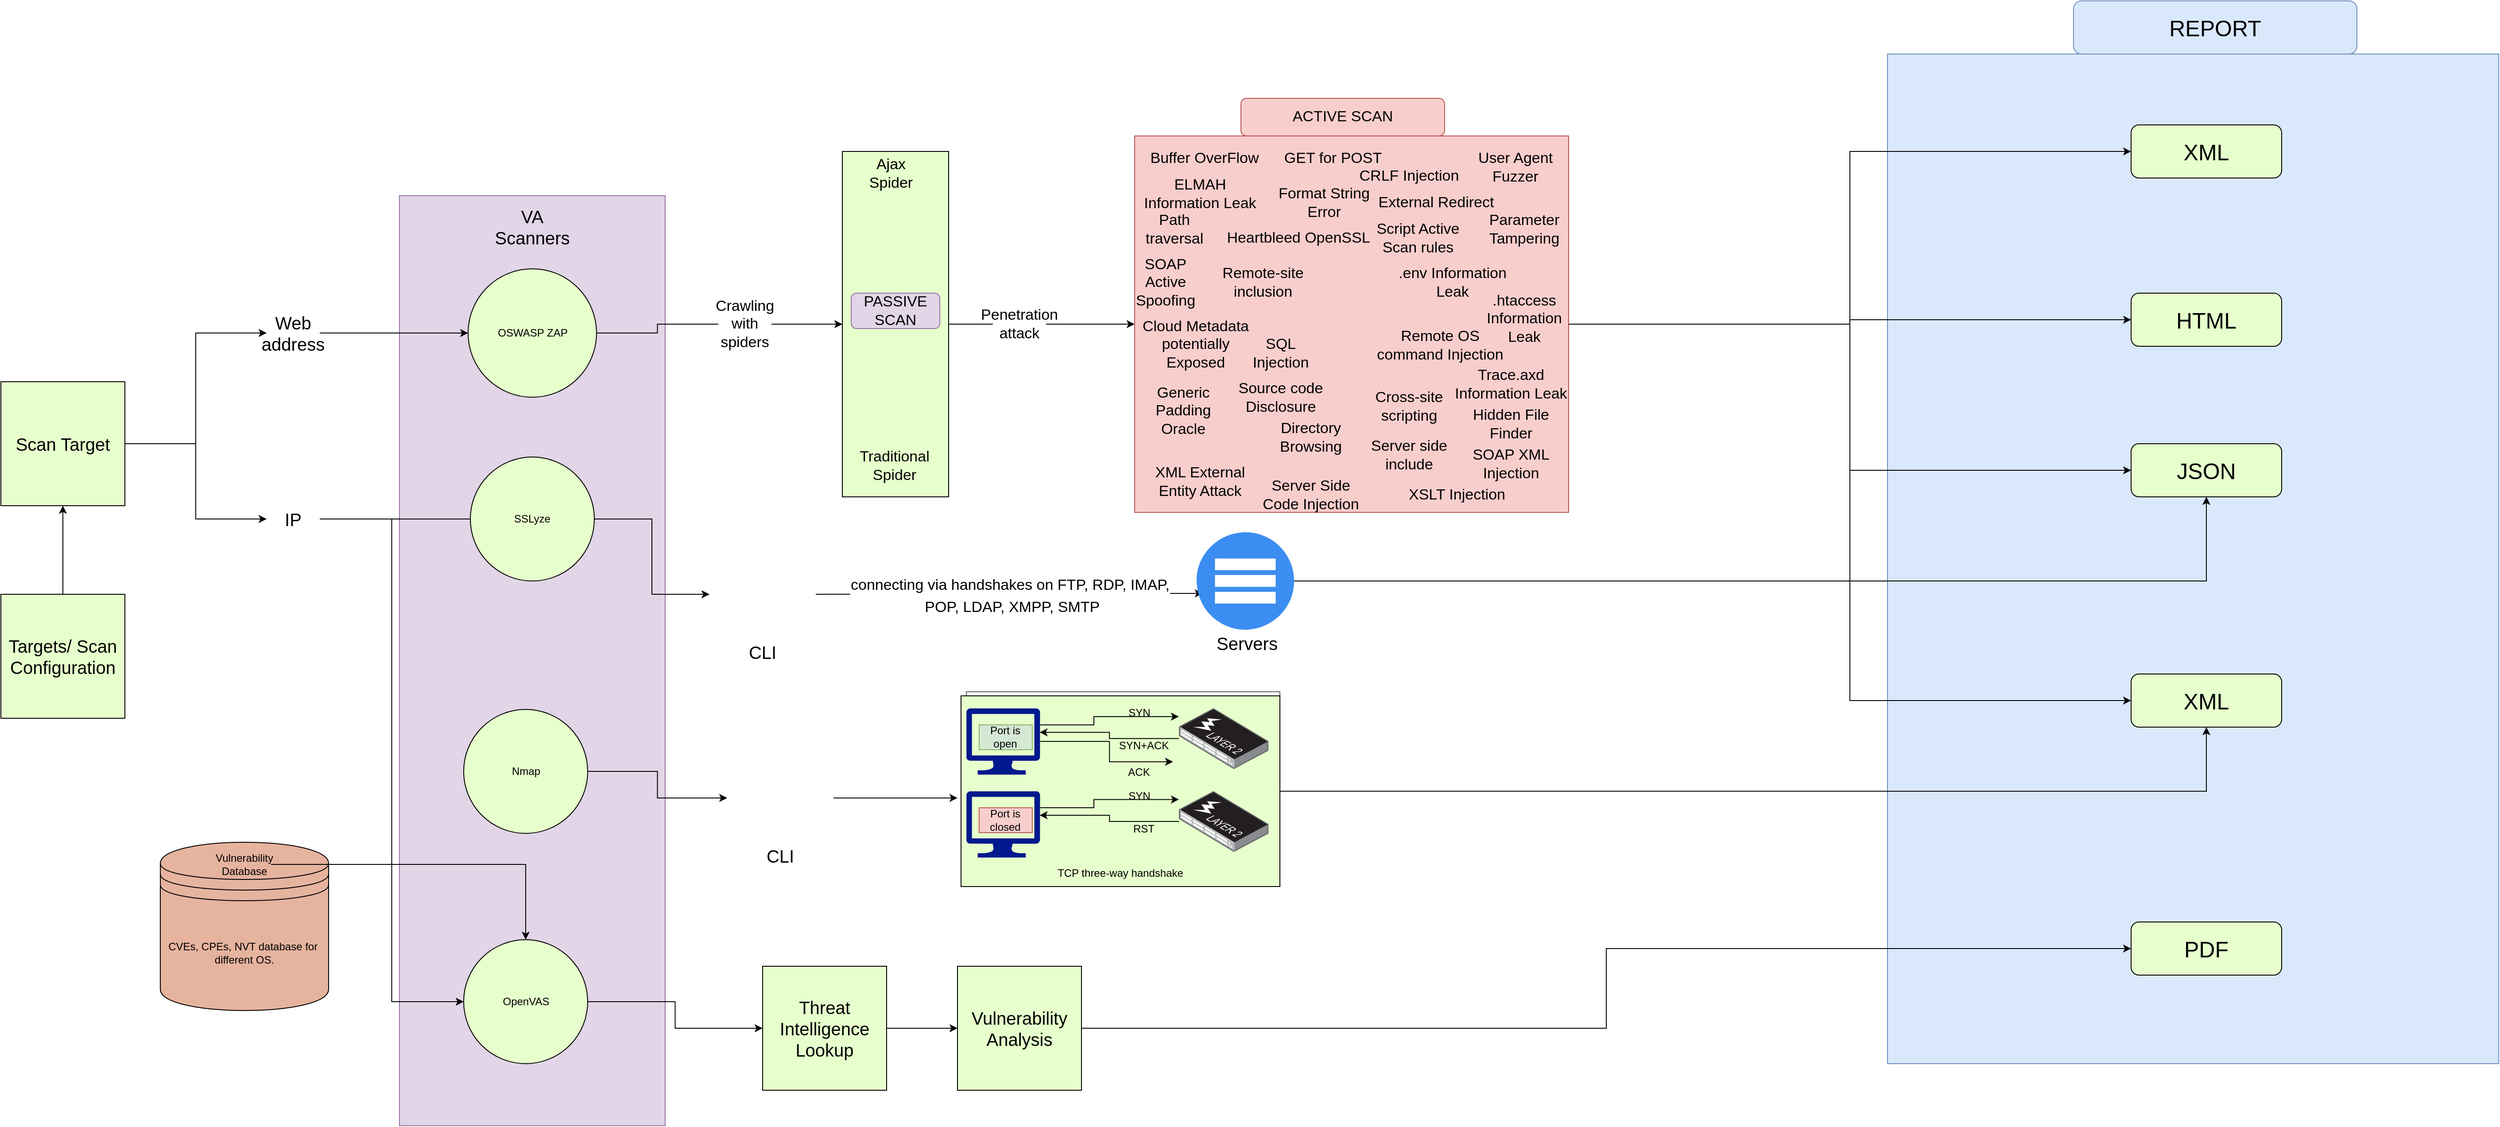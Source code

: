 <mxfile version="20.8.13" type="github">
  <diagram id="dLaz82Era-zrFtT4xEze" name="Page-1">
    <mxGraphModel dx="1222" dy="10635" grid="1" gridSize="10" guides="1" tooltips="1" connect="1" arrows="1" fold="1" page="1" pageScale="1" pageWidth="10000" pageHeight="10000" math="0" shadow="0">
      <root>
        <mxCell id="0" />
        <mxCell id="1" parent="0" />
        <mxCell id="gi1j-m5IwWOm1mO39dkb-188" value="" style="rounded=0;whiteSpace=wrap;html=1;fontSize=25;fillColor=#dae8fc;strokeColor=#6c8ebf;" vertex="1" parent="1">
          <mxGeometry x="2340" y="10" width="690" height="1140" as="geometry" />
        </mxCell>
        <mxCell id="Wr4rOZ4-yWCgEpKX6l3O-36" value="" style="rounded=0;whiteSpace=wrap;html=1;fillColor=#e1d5e7;strokeColor=#9673a6;" parent="1" vertex="1">
          <mxGeometry x="660" y="170" width="300" height="1050" as="geometry" />
        </mxCell>
        <mxCell id="Wr4rOZ4-yWCgEpKX6l3O-55" style="edgeStyle=orthogonalEdgeStyle;rounded=0;orthogonalLoop=1;jettySize=auto;html=1;entryX=0;entryY=0.5;entryDx=0;entryDy=0;fontSize=20;exitX=1;exitY=0.5;exitDx=0;exitDy=0;" parent="1" source="Wr4rOZ4-yWCgEpKX6l3O-26" target="Wr4rOZ4-yWCgEpKX6l3O-54" edge="1">
          <mxGeometry relative="1" as="geometry" />
        </mxCell>
        <mxCell id="Wr4rOZ4-yWCgEpKX6l3O-60" value="" style="edgeStyle=orthogonalEdgeStyle;rounded=0;orthogonalLoop=1;jettySize=auto;html=1;fontSize=13;" parent="1" source="Wr4rOZ4-yWCgEpKX6l3O-18" target="Wr4rOZ4-yWCgEpKX6l3O-40" edge="1">
          <mxGeometry relative="1" as="geometry" />
        </mxCell>
        <mxCell id="Wr4rOZ4-yWCgEpKX6l3O-18" value="&lt;font style=&quot;font-size: 20px;&quot;&gt;Targets/ Scan Configuration&lt;/font&gt;" style="whiteSpace=wrap;html=1;aspect=fixed;fillColor=#E6FFCC;" parent="1" vertex="1">
          <mxGeometry x="210" y="620" width="140" height="140" as="geometry" />
        </mxCell>
        <mxCell id="gi1j-m5IwWOm1mO39dkb-5" style="edgeStyle=orthogonalEdgeStyle;rounded=0;orthogonalLoop=1;jettySize=auto;html=1;fontSize=20;" edge="1" parent="1" source="Wr4rOZ4-yWCgEpKX6l3O-23" target="gi1j-m5IwWOm1mO39dkb-3">
          <mxGeometry relative="1" as="geometry" />
        </mxCell>
        <mxCell id="Wr4rOZ4-yWCgEpKX6l3O-142" style="edgeStyle=orthogonalEdgeStyle;rounded=0;orthogonalLoop=1;jettySize=auto;html=1;entryX=0;entryY=0.5;entryDx=0;entryDy=0;fontSize=12;" parent="1" source="Wr4rOZ4-yWCgEpKX6l3O-25" target="Wr4rOZ4-yWCgEpKX6l3O-87" edge="1">
          <mxGeometry relative="1" as="geometry" />
        </mxCell>
        <mxCell id="Wr4rOZ4-yWCgEpKX6l3O-25" value="Nmap" style="ellipse;whiteSpace=wrap;html=1;aspect=fixed;fillColor=#E6FFCC;" parent="1" vertex="1">
          <mxGeometry x="732.5" y="750" width="140" height="140" as="geometry" />
        </mxCell>
        <mxCell id="Wr4rOZ4-yWCgEpKX6l3O-26" value="OpenVAS" style="ellipse;whiteSpace=wrap;html=1;aspect=fixed;fillColor=#E6FFCC;" parent="1" vertex="1">
          <mxGeometry x="732.5" y="1010" width="140" height="140" as="geometry" />
        </mxCell>
        <mxCell id="Wr4rOZ4-yWCgEpKX6l3O-33" value="" style="group" parent="1" vertex="1" connectable="0">
          <mxGeometry x="390" y="900" width="190" height="190" as="geometry" />
        </mxCell>
        <object label="CVEs, CPEs, NVT database for&amp;nbsp;&lt;br&gt;different OS." id="Wr4rOZ4-yWCgEpKX6l3O-15">
          <mxCell style="shape=datastore;whiteSpace=wrap;html=1;fillColor=#e6b39e;" parent="Wr4rOZ4-yWCgEpKX6l3O-33" vertex="1">
            <mxGeometry width="190" height="190" as="geometry" />
          </mxCell>
        </object>
        <mxCell id="Wr4rOZ4-yWCgEpKX6l3O-17" value="Vulnerability Database" style="text;html=1;strokeColor=none;fillColor=none;align=center;verticalAlign=middle;whiteSpace=wrap;rounded=0;" parent="Wr4rOZ4-yWCgEpKX6l3O-33" vertex="1">
          <mxGeometry x="65" y="10" width="60" height="30" as="geometry" />
        </mxCell>
        <mxCell id="Wr4rOZ4-yWCgEpKX6l3O-38" value="VA Scanners" style="text;html=1;strokeColor=none;fillColor=none;align=center;verticalAlign=middle;whiteSpace=wrap;rounded=0;fontSize=20;" parent="1" vertex="1">
          <mxGeometry x="780" y="190" width="60" height="30" as="geometry" />
        </mxCell>
        <mxCell id="Wr4rOZ4-yWCgEpKX6l3O-52" style="edgeStyle=orthogonalEdgeStyle;rounded=0;orthogonalLoop=1;jettySize=auto;html=1;entryX=0;entryY=0.5;entryDx=0;entryDy=0;fontSize=20;" parent="1" source="Wr4rOZ4-yWCgEpKX6l3O-40" target="Wr4rOZ4-yWCgEpKX6l3O-70" edge="1">
          <mxGeometry relative="1" as="geometry">
            <mxPoint x="460" y="330" as="targetPoint" />
          </mxGeometry>
        </mxCell>
        <mxCell id="Wr4rOZ4-yWCgEpKX6l3O-85" style="edgeStyle=orthogonalEdgeStyle;rounded=0;orthogonalLoop=1;jettySize=auto;html=1;fontSize=20;" parent="1" source="Wr4rOZ4-yWCgEpKX6l3O-40" target="Wr4rOZ4-yWCgEpKX6l3O-76" edge="1">
          <mxGeometry relative="1" as="geometry" />
        </mxCell>
        <mxCell id="Wr4rOZ4-yWCgEpKX6l3O-40" value="&lt;font style=&quot;font-size: 20px;&quot;&gt;Scan Target&lt;/font&gt;" style="whiteSpace=wrap;html=1;aspect=fixed;fillColor=#E6FFCC;" parent="1" vertex="1">
          <mxGeometry x="210" y="380" width="140" height="140" as="geometry" />
        </mxCell>
        <mxCell id="Wr4rOZ4-yWCgEpKX6l3O-57" value="" style="edgeStyle=orthogonalEdgeStyle;rounded=0;orthogonalLoop=1;jettySize=auto;html=1;fontSize=13;" parent="1" source="Wr4rOZ4-yWCgEpKX6l3O-54" target="Wr4rOZ4-yWCgEpKX6l3O-56" edge="1">
          <mxGeometry relative="1" as="geometry" />
        </mxCell>
        <mxCell id="Wr4rOZ4-yWCgEpKX6l3O-54" value="Threat Intelligence Lookup" style="whiteSpace=wrap;html=1;aspect=fixed;fontSize=20;fillColor=#E6FFCC;" parent="1" vertex="1">
          <mxGeometry x="1070" y="1040" width="140" height="140" as="geometry" />
        </mxCell>
        <mxCell id="gi1j-m5IwWOm1mO39dkb-186" style="edgeStyle=orthogonalEdgeStyle;rounded=0;orthogonalLoop=1;jettySize=auto;html=1;entryX=0;entryY=0.5;entryDx=0;entryDy=0;fontSize=25;" edge="1" parent="1" source="Wr4rOZ4-yWCgEpKX6l3O-56" target="gi1j-m5IwWOm1mO39dkb-185">
          <mxGeometry relative="1" as="geometry" />
        </mxCell>
        <mxCell id="Wr4rOZ4-yWCgEpKX6l3O-56" value="Vulnerability Analysis" style="whiteSpace=wrap;html=1;aspect=fixed;fontSize=20;fillColor=#E6FFCC;" parent="1" vertex="1">
          <mxGeometry x="1290" y="1040" width="140" height="140" as="geometry" />
        </mxCell>
        <mxCell id="Wr4rOZ4-yWCgEpKX6l3O-74" style="edgeStyle=orthogonalEdgeStyle;rounded=0;orthogonalLoop=1;jettySize=auto;html=1;fontSize=20;" parent="1" source="Wr4rOZ4-yWCgEpKX6l3O-70" target="Wr4rOZ4-yWCgEpKX6l3O-24" edge="1">
          <mxGeometry relative="1" as="geometry" />
        </mxCell>
        <mxCell id="Wr4rOZ4-yWCgEpKX6l3O-70" value="Web address" style="text;html=1;strokeColor=none;fillColor=none;align=center;verticalAlign=middle;whiteSpace=wrap;rounded=0;fontSize=20;" parent="1" vertex="1">
          <mxGeometry x="510" y="310" width="60" height="30" as="geometry" />
        </mxCell>
        <mxCell id="Wr4rOZ4-yWCgEpKX6l3O-83" style="edgeStyle=orthogonalEdgeStyle;rounded=0;orthogonalLoop=1;jettySize=auto;html=1;entryX=0;entryY=0.5;entryDx=0;entryDy=0;fontSize=20;" parent="1" source="Wr4rOZ4-yWCgEpKX6l3O-76" target="Wr4rOZ4-yWCgEpKX6l3O-26" edge="1">
          <mxGeometry relative="1" as="geometry" />
        </mxCell>
        <mxCell id="Wr4rOZ4-yWCgEpKX6l3O-76" value="IP" style="text;html=1;strokeColor=none;fillColor=none;align=center;verticalAlign=middle;whiteSpace=wrap;rounded=0;fontSize=20;" parent="1" vertex="1">
          <mxGeometry x="510" y="520" width="60" height="30" as="geometry" />
        </mxCell>
        <mxCell id="Wr4rOZ4-yWCgEpKX6l3O-84" style="edgeStyle=orthogonalEdgeStyle;rounded=0;orthogonalLoop=1;jettySize=auto;html=1;fontSize=20;" parent="1" source="Wr4rOZ4-yWCgEpKX6l3O-17" target="Wr4rOZ4-yWCgEpKX6l3O-26" edge="1">
          <mxGeometry relative="1" as="geometry" />
        </mxCell>
        <mxCell id="Wr4rOZ4-yWCgEpKX6l3O-93" value="" style="edgeStyle=orthogonalEdgeStyle;rounded=0;orthogonalLoop=1;jettySize=auto;html=1;fontSize=20;entryX=-0.12;entryY=0.102;entryDx=0;entryDy=0;entryPerimeter=0;" parent="1" source="Wr4rOZ4-yWCgEpKX6l3O-87" target="Wr4rOZ4-yWCgEpKX6l3O-95" edge="1">
          <mxGeometry relative="1" as="geometry">
            <mxPoint x="1190" y="490" as="targetPoint" />
          </mxGeometry>
        </mxCell>
        <mxCell id="Wr4rOZ4-yWCgEpKX6l3O-135" value="" style="group;fillColor=#f5f5f5;fontColor=#333333;strokeColor=#666666;" parent="1" vertex="1" connectable="0">
          <mxGeometry x="1300" y="730" width="354" height="220" as="geometry" />
        </mxCell>
        <mxCell id="Wr4rOZ4-yWCgEpKX6l3O-123" value="" style="group" parent="Wr4rOZ4-yWCgEpKX6l3O-135" vertex="1" connectable="0">
          <mxGeometry y="93.617" width="354" height="126.383" as="geometry" />
        </mxCell>
        <mxCell id="Wr4rOZ4-yWCgEpKX6l3O-134" value="" style="rounded=0;whiteSpace=wrap;html=1;fontSize=12;fillColor=#E6FFCC;" parent="Wr4rOZ4-yWCgEpKX6l3O-123" vertex="1">
          <mxGeometry x="-6" y="-88.936" width="360" height="215.319" as="geometry" />
        </mxCell>
        <mxCell id="Wr4rOZ4-yWCgEpKX6l3O-95" value="" style="sketch=0;aspect=fixed;pointerEvents=1;shadow=0;dashed=0;html=1;strokeColor=none;labelPosition=center;verticalLabelPosition=bottom;verticalAlign=top;align=center;fillColor=#00188D;shape=mxgraph.azure.computer;fontSize=20;" parent="Wr4rOZ4-yWCgEpKX6l3O-123" vertex="1">
          <mxGeometry y="18.723" width="83.216" height="74.894" as="geometry" />
        </mxCell>
        <mxCell id="Wr4rOZ4-yWCgEpKX6l3O-111" value="" style="edgeStyle=orthogonalEdgeStyle;rounded=0;orthogonalLoop=1;jettySize=auto;html=1;fontSize=20;entryX=0.994;entryY=0.363;entryDx=0;entryDy=0;entryPerimeter=0;" parent="Wr4rOZ4-yWCgEpKX6l3O-123" source="Wr4rOZ4-yWCgEpKX6l3O-107" target="Wr4rOZ4-yWCgEpKX6l3O-95" edge="1">
          <mxGeometry relative="1" as="geometry" />
        </mxCell>
        <mxCell id="Wr4rOZ4-yWCgEpKX6l3O-107" value="" style="points=[];aspect=fixed;html=1;align=center;shadow=0;dashed=0;image;image=img/lib/allied_telesis/switch/Switch_48_port_L2_POE.svg;fontSize=20;fillColor=#E6FFCC;" parent="Wr4rOZ4-yWCgEpKX6l3O-123" vertex="1">
          <mxGeometry x="240" y="18.723" width="101.106" height="68.443" as="geometry" />
        </mxCell>
        <mxCell id="Wr4rOZ4-yWCgEpKX6l3O-109" value="" style="edgeStyle=orthogonalEdgeStyle;rounded=0;orthogonalLoop=1;jettySize=auto;html=1;fontSize=20;" parent="Wr4rOZ4-yWCgEpKX6l3O-123" source="Wr4rOZ4-yWCgEpKX6l3O-95" target="Wr4rOZ4-yWCgEpKX6l3O-107" edge="1">
          <mxGeometry relative="1" as="geometry">
            <Array as="points">
              <mxPoint x="144" y="37.447" />
              <mxPoint x="144" y="28.085" />
            </Array>
          </mxGeometry>
        </mxCell>
        <mxCell id="Wr4rOZ4-yWCgEpKX6l3O-114" value="&lt;span style=&quot;font-size: 12px;&quot;&gt;SYN&lt;/span&gt;" style="text;html=1;align=center;verticalAlign=middle;resizable=0;points=[];autosize=1;strokeColor=none;fillColor=none;fontSize=20;" parent="Wr4rOZ4-yWCgEpKX6l3O-123" vertex="1">
          <mxGeometry x="170" width="50" height="40" as="geometry" />
        </mxCell>
        <mxCell id="Wr4rOZ4-yWCgEpKX6l3O-116" value="&lt;span style=&quot;font-size: 12px;&quot;&gt;RST&lt;/span&gt;" style="text;html=1;align=center;verticalAlign=middle;resizable=0;points=[];autosize=1;strokeColor=none;fillColor=none;fontSize=20;" parent="Wr4rOZ4-yWCgEpKX6l3O-123" vertex="1">
          <mxGeometry x="175" y="37.447" width="50" height="40" as="geometry" />
        </mxCell>
        <mxCell id="Wr4rOZ4-yWCgEpKX6l3O-122" value="Port is closed" style="text;html=1;strokeColor=#b85450;fillColor=#f8cecc;align=center;verticalAlign=middle;whiteSpace=wrap;rounded=0;fontSize=12;" parent="Wr4rOZ4-yWCgEpKX6l3O-123" vertex="1">
          <mxGeometry x="14.44" y="37.447" width="60" height="28.085" as="geometry" />
        </mxCell>
        <mxCell id="Wr4rOZ4-yWCgEpKX6l3O-137" value="TCP three-way handshake" style="text;html=1;strokeColor=none;fillColor=none;align=center;verticalAlign=middle;whiteSpace=wrap;rounded=0;fontSize=12;" parent="Wr4rOZ4-yWCgEpKX6l3O-123" vertex="1">
          <mxGeometry x="69" y="96.383" width="210" height="30" as="geometry" />
        </mxCell>
        <mxCell id="Wr4rOZ4-yWCgEpKX6l3O-124" value="" style="group" parent="Wr4rOZ4-yWCgEpKX6l3O-135" vertex="1" connectable="0">
          <mxGeometry width="348" height="107.66" as="geometry" />
        </mxCell>
        <mxCell id="Wr4rOZ4-yWCgEpKX6l3O-125" value="" style="sketch=0;aspect=fixed;pointerEvents=1;shadow=0;dashed=0;html=1;strokeColor=none;labelPosition=center;verticalLabelPosition=bottom;verticalAlign=top;align=center;fillColor=#00188D;shape=mxgraph.azure.computer;fontSize=20;" parent="Wr4rOZ4-yWCgEpKX6l3O-124" vertex="1">
          <mxGeometry y="18.723" width="83.216" height="74.894" as="geometry" />
        </mxCell>
        <mxCell id="Wr4rOZ4-yWCgEpKX6l3O-126" value="" style="edgeStyle=orthogonalEdgeStyle;rounded=0;orthogonalLoop=1;jettySize=auto;html=1;fontSize=20;entryX=0.994;entryY=0.363;entryDx=0;entryDy=0;entryPerimeter=0;" parent="Wr4rOZ4-yWCgEpKX6l3O-124" source="Wr4rOZ4-yWCgEpKX6l3O-127" target="Wr4rOZ4-yWCgEpKX6l3O-125" edge="1">
          <mxGeometry relative="1" as="geometry" />
        </mxCell>
        <mxCell id="Wr4rOZ4-yWCgEpKX6l3O-127" value="" style="points=[];aspect=fixed;html=1;align=center;shadow=0;dashed=0;image;image=img/lib/allied_telesis/switch/Switch_48_port_L2_POE.svg;fontSize=20;fillColor=#E6FFCC;" parent="Wr4rOZ4-yWCgEpKX6l3O-124" vertex="1">
          <mxGeometry x="240" y="18.723" width="101.106" height="68.443" as="geometry" />
        </mxCell>
        <mxCell id="Wr4rOZ4-yWCgEpKX6l3O-128" value="" style="edgeStyle=orthogonalEdgeStyle;rounded=0;orthogonalLoop=1;jettySize=auto;html=1;fontSize=20;" parent="Wr4rOZ4-yWCgEpKX6l3O-124" source="Wr4rOZ4-yWCgEpKX6l3O-125" target="Wr4rOZ4-yWCgEpKX6l3O-127" edge="1">
          <mxGeometry relative="1" as="geometry">
            <Array as="points">
              <mxPoint x="144" y="37.447" />
              <mxPoint x="144" y="28.085" />
            </Array>
          </mxGeometry>
        </mxCell>
        <mxCell id="Wr4rOZ4-yWCgEpKX6l3O-129" value="" style="edgeStyle=orthogonalEdgeStyle;rounded=0;orthogonalLoop=1;jettySize=auto;html=1;fontSize=20;entryX=-0.065;entryY=0.882;entryDx=0;entryDy=0;entryPerimeter=0;" parent="Wr4rOZ4-yWCgEpKX6l3O-124" source="Wr4rOZ4-yWCgEpKX6l3O-125" target="Wr4rOZ4-yWCgEpKX6l3O-127" edge="1">
          <mxGeometry relative="1" as="geometry">
            <mxPoint x="220" y="131.064" as="targetPoint" />
          </mxGeometry>
        </mxCell>
        <mxCell id="Wr4rOZ4-yWCgEpKX6l3O-130" value="&lt;span style=&quot;font-size: 12px;&quot;&gt;SYN&lt;/span&gt;" style="text;html=1;align=center;verticalAlign=middle;resizable=0;points=[];autosize=1;strokeColor=none;fillColor=none;fontSize=20;" parent="Wr4rOZ4-yWCgEpKX6l3O-124" vertex="1">
          <mxGeometry x="170" width="50" height="40" as="geometry" />
        </mxCell>
        <mxCell id="Wr4rOZ4-yWCgEpKX6l3O-131" value="&lt;span style=&quot;font-size: 12px;&quot;&gt;SYN+ACK&lt;/span&gt;" style="text;html=1;align=center;verticalAlign=middle;resizable=0;points=[];autosize=1;strokeColor=none;fillColor=none;fontSize=20;" parent="Wr4rOZ4-yWCgEpKX6l3O-124" vertex="1">
          <mxGeometry x="160" y="37.447" width="80" height="40" as="geometry" />
        </mxCell>
        <mxCell id="Wr4rOZ4-yWCgEpKX6l3O-132" value="ACK" style="text;html=1;strokeColor=none;fillColor=none;align=center;verticalAlign=middle;whiteSpace=wrap;rounded=0;fontSize=12;" parent="Wr4rOZ4-yWCgEpKX6l3O-124" vertex="1">
          <mxGeometry x="165" y="77.444" width="60" height="28.085" as="geometry" />
        </mxCell>
        <mxCell id="Wr4rOZ4-yWCgEpKX6l3O-133" value="Port is open" style="text;html=1;strokeColor=#82b366;fillColor=#d5e8d4;align=center;verticalAlign=middle;whiteSpace=wrap;rounded=0;fontSize=12;" parent="Wr4rOZ4-yWCgEpKX6l3O-124" vertex="1">
          <mxGeometry x="14.44" y="37.447" width="60" height="28.085" as="geometry" />
        </mxCell>
        <mxCell id="Wr4rOZ4-yWCgEpKX6l3O-144" value="" style="group" parent="1" vertex="1" connectable="0">
          <mxGeometry x="1030" y="790" width="120" height="140" as="geometry" />
        </mxCell>
        <mxCell id="Wr4rOZ4-yWCgEpKX6l3O-87" value="" style="shape=image;html=1;verticalAlign=top;verticalLabelPosition=bottom;labelBackgroundColor=#ffffff;imageAspect=0;aspect=fixed;image=https://cdn2.iconfinder.com/data/icons/atrous/512/command_line_prompt_shell-128.png;fontSize=20;fillColor=#E6FFCC;" parent="Wr4rOZ4-yWCgEpKX6l3O-144" vertex="1">
          <mxGeometry width="120" height="120" as="geometry" />
        </mxCell>
        <mxCell id="Wr4rOZ4-yWCgEpKX6l3O-143" value="&lt;font style=&quot;font-size: 20px;&quot;&gt;CLI&lt;/font&gt;" style="text;html=1;strokeColor=none;fillColor=none;align=center;verticalAlign=middle;whiteSpace=wrap;rounded=0;fontSize=12;" parent="Wr4rOZ4-yWCgEpKX6l3O-144" vertex="1">
          <mxGeometry x="30" y="110" width="60" height="30" as="geometry" />
        </mxCell>
        <mxCell id="gi1j-m5IwWOm1mO39dkb-2" value="" style="group" vertex="1" connectable="0" parent="1">
          <mxGeometry x="1010" y="560" width="120" height="140" as="geometry" />
        </mxCell>
        <mxCell id="gi1j-m5IwWOm1mO39dkb-3" value="" style="shape=image;html=1;verticalAlign=top;verticalLabelPosition=bottom;labelBackgroundColor=#ffffff;imageAspect=0;aspect=fixed;image=https://cdn2.iconfinder.com/data/icons/atrous/512/command_line_prompt_shell-128.png;fontSize=20;fillColor=#E6FFCC;" vertex="1" parent="gi1j-m5IwWOm1mO39dkb-2">
          <mxGeometry width="120" height="120" as="geometry" />
        </mxCell>
        <mxCell id="gi1j-m5IwWOm1mO39dkb-4" value="&lt;font style=&quot;font-size: 20px;&quot;&gt;CLI&lt;/font&gt;" style="text;html=1;strokeColor=none;fillColor=none;align=center;verticalAlign=middle;whiteSpace=wrap;rounded=0;fontSize=12;" vertex="1" parent="gi1j-m5IwWOm1mO39dkb-2">
          <mxGeometry x="30" y="110" width="60" height="30" as="geometry" />
        </mxCell>
        <mxCell id="gi1j-m5IwWOm1mO39dkb-9" value="" style="endArrow=classic;html=1;rounded=0;fontSize=20;entryX=0.064;entryY=0.627;entryDx=0;entryDy=0;entryPerimeter=0;exitX=1;exitY=0.5;exitDx=0;exitDy=0;" edge="1" parent="1" source="gi1j-m5IwWOm1mO39dkb-3" target="gi1j-m5IwWOm1mO39dkb-11">
          <mxGeometry relative="1" as="geometry">
            <mxPoint x="1090" y="390" as="sourcePoint" />
            <mxPoint x="1410" y="390" as="targetPoint" />
          </mxGeometry>
        </mxCell>
        <mxCell id="gi1j-m5IwWOm1mO39dkb-10" value="&lt;font style=&quot;font-size: 17px;&quot;&gt;connecting via handshakes on FTP, RDP, IMAP,&lt;br&gt;&amp;nbsp;POP, LDAP, XMPP, SMTP&lt;/font&gt;" style="edgeLabel;resizable=0;html=1;align=center;verticalAlign=middle;fontSize=20;fillColor=#E6FFCC;" connectable="0" vertex="1" parent="gi1j-m5IwWOm1mO39dkb-9">
          <mxGeometry relative="1" as="geometry" />
        </mxCell>
        <mxCell id="gi1j-m5IwWOm1mO39dkb-13" value="" style="group" vertex="1" connectable="0" parent="1">
          <mxGeometry x="1560" y="550" width="110" height="140" as="geometry" />
        </mxCell>
        <mxCell id="gi1j-m5IwWOm1mO39dkb-11" value="" style="sketch=0;html=1;aspect=fixed;strokeColor=none;shadow=0;align=center;verticalAlign=top;fillColor=#3B8DF1;shape=mxgraph.gcp2.servers_stacked;fontSize=20;" vertex="1" parent="gi1j-m5IwWOm1mO39dkb-13">
          <mxGeometry width="110" height="110" as="geometry" />
        </mxCell>
        <mxCell id="gi1j-m5IwWOm1mO39dkb-12" value="Servers" style="text;html=1;strokeColor=none;fillColor=none;align=center;verticalAlign=middle;whiteSpace=wrap;rounded=0;fontSize=20;" vertex="1" parent="gi1j-m5IwWOm1mO39dkb-13">
          <mxGeometry x="27" y="110" width="60" height="30" as="geometry" />
        </mxCell>
        <mxCell id="gi1j-m5IwWOm1mO39dkb-20" value="" style="edgeStyle=orthogonalEdgeStyle;rounded=0;orthogonalLoop=1;jettySize=auto;html=1;fontSize=20;endArrow=none;" edge="1" parent="1" source="Wr4rOZ4-yWCgEpKX6l3O-70" target="Wr4rOZ4-yWCgEpKX6l3O-24">
          <mxGeometry relative="1" as="geometry">
            <mxPoint x="570" y="325" as="sourcePoint" />
            <mxPoint x="810" y="420" as="targetPoint" />
          </mxGeometry>
        </mxCell>
        <mxCell id="gi1j-m5IwWOm1mO39dkb-31" style="edgeStyle=orthogonalEdgeStyle;rounded=0;orthogonalLoop=1;jettySize=auto;html=1;entryX=0;entryY=0.5;entryDx=0;entryDy=0;fontSize=17;startArrow=none;" edge="1" parent="1" source="gi1j-m5IwWOm1mO39dkb-18" target="gi1j-m5IwWOm1mO39dkb-24">
          <mxGeometry relative="1" as="geometry" />
        </mxCell>
        <mxCell id="Wr4rOZ4-yWCgEpKX6l3O-24" value="OSWASP ZAP" style="ellipse;whiteSpace=wrap;html=1;aspect=fixed;fillColor=#E6FFCC;" parent="1" vertex="1">
          <mxGeometry x="737.5" y="252.5" width="145" height="145" as="geometry" />
        </mxCell>
        <mxCell id="gi1j-m5IwWOm1mO39dkb-25" value="" style="edgeStyle=orthogonalEdgeStyle;rounded=0;orthogonalLoop=1;jettySize=auto;html=1;fontSize=20;endArrow=none;" edge="1" parent="1" source="Wr4rOZ4-yWCgEpKX6l3O-76" target="Wr4rOZ4-yWCgEpKX6l3O-23">
          <mxGeometry relative="1" as="geometry">
            <mxPoint x="570" y="535" as="sourcePoint" />
            <mxPoint x="810" y="770" as="targetPoint" />
          </mxGeometry>
        </mxCell>
        <mxCell id="Wr4rOZ4-yWCgEpKX6l3O-23" value="SSLyze" style="ellipse;whiteSpace=wrap;html=1;aspect=fixed;fillColor=#E6FFCC;" parent="1" vertex="1">
          <mxGeometry x="740" y="465" width="140" height="140" as="geometry" />
        </mxCell>
        <mxCell id="gi1j-m5IwWOm1mO39dkb-30" value="" style="group;fillColor=#d5e8d4;strokeColor=#82b366;" vertex="1" connectable="0" parent="1">
          <mxGeometry x="1160" y="120" width="120" height="390" as="geometry" />
        </mxCell>
        <mxCell id="gi1j-m5IwWOm1mO39dkb-24" value="" style="rounded=0;whiteSpace=wrap;html=1;fontSize=17;fillColor=#E6FFCC;" vertex="1" parent="gi1j-m5IwWOm1mO39dkb-30">
          <mxGeometry width="120" height="390" as="geometry" />
        </mxCell>
        <mxCell id="gi1j-m5IwWOm1mO39dkb-14" value="" style="shape=image;html=1;verticalAlign=top;verticalLabelPosition=bottom;labelBackgroundColor=#ffffff;imageAspect=0;aspect=fixed;image=https://cdn2.iconfinder.com/data/icons/free-solid-halloween-icons/24/Spider-128.png;fontSize=17;fillColor=#E6FFCC;" vertex="1" parent="gi1j-m5IwWOm1mO39dkb-30">
          <mxGeometry y="45" width="110" height="110" as="geometry" />
        </mxCell>
        <mxCell id="gi1j-m5IwWOm1mO39dkb-16" value="" style="shape=image;html=1;verticalAlign=top;verticalLabelPosition=bottom;labelBackgroundColor=#ffffff;imageAspect=0;aspect=fixed;image=https://cdn2.iconfinder.com/data/icons/free-line-halloween-icons/24/Spider-128.png;fontSize=17;fillColor=#E6FFCC;" vertex="1" parent="gi1j-m5IwWOm1mO39dkb-30">
          <mxGeometry y="210" width="118" height="118" as="geometry" />
        </mxCell>
        <mxCell id="gi1j-m5IwWOm1mO39dkb-22" value="Ajax Spider" style="text;html=1;strokeColor=none;fillColor=none;align=center;verticalAlign=middle;whiteSpace=wrap;rounded=0;fontSize=17;" vertex="1" parent="gi1j-m5IwWOm1mO39dkb-30">
          <mxGeometry x="25" y="10" width="60" height="30" as="geometry" />
        </mxCell>
        <mxCell id="gi1j-m5IwWOm1mO39dkb-23" value="Traditional Spider" style="text;html=1;strokeColor=none;fillColor=none;align=center;verticalAlign=middle;whiteSpace=wrap;rounded=0;fontSize=17;" vertex="1" parent="gi1j-m5IwWOm1mO39dkb-30">
          <mxGeometry x="29" y="340" width="60" height="30" as="geometry" />
        </mxCell>
        <mxCell id="gi1j-m5IwWOm1mO39dkb-28" value="PASSIVE SCAN" style="rounded=1;whiteSpace=wrap;html=1;fontSize=17;fillColor=#e1d5e7;strokeColor=#9673a6;" vertex="1" parent="gi1j-m5IwWOm1mO39dkb-30">
          <mxGeometry x="10" y="160" width="100" height="40" as="geometry" />
        </mxCell>
        <mxCell id="gi1j-m5IwWOm1mO39dkb-32" value="" style="edgeStyle=orthogonalEdgeStyle;rounded=0;orthogonalLoop=1;jettySize=auto;html=1;entryX=0;entryY=0.5;entryDx=0;entryDy=0;fontSize=17;endArrow=none;" edge="1" parent="1" source="Wr4rOZ4-yWCgEpKX6l3O-24" target="gi1j-m5IwWOm1mO39dkb-18">
          <mxGeometry relative="1" as="geometry">
            <mxPoint x="850" y="315" as="sourcePoint" />
            <mxPoint x="1290" y="315" as="targetPoint" />
          </mxGeometry>
        </mxCell>
        <mxCell id="gi1j-m5IwWOm1mO39dkb-18" value="Crawling with spiders" style="text;html=1;strokeColor=none;fillColor=none;align=center;verticalAlign=middle;whiteSpace=wrap;rounded=0;fontSize=17;" vertex="1" parent="1">
          <mxGeometry x="1020" y="300" width="60" height="30" as="geometry" />
        </mxCell>
        <mxCell id="gi1j-m5IwWOm1mO39dkb-37" value="" style="endArrow=classic;html=1;rounded=0;fontSize=17;entryX=0;entryY=0.5;entryDx=0;entryDy=0;exitX=1;exitY=0.5;exitDx=0;exitDy=0;startArrow=none;" edge="1" parent="1" source="gi1j-m5IwWOm1mO39dkb-39" target="gi1j-m5IwWOm1mO39dkb-41">
          <mxGeometry width="50" height="50" relative="1" as="geometry">
            <mxPoint x="1260" y="360" as="sourcePoint" />
            <mxPoint x="1310" y="310" as="targetPoint" />
          </mxGeometry>
        </mxCell>
        <mxCell id="gi1j-m5IwWOm1mO39dkb-38" value="" style="endArrow=none;html=1;rounded=0;fontSize=17;entryX=0;entryY=0.5;entryDx=0;entryDy=0;exitX=1;exitY=0.5;exitDx=0;exitDy=0;" edge="1" parent="1" source="gi1j-m5IwWOm1mO39dkb-24" target="gi1j-m5IwWOm1mO39dkb-39">
          <mxGeometry width="50" height="50" relative="1" as="geometry">
            <mxPoint x="1280" y="315" as="sourcePoint" />
            <mxPoint x="1450" y="316" as="targetPoint" />
          </mxGeometry>
        </mxCell>
        <mxCell id="gi1j-m5IwWOm1mO39dkb-39" value="Penetration attack" style="text;html=1;strokeColor=none;fillColor=none;align=center;verticalAlign=middle;whiteSpace=wrap;rounded=0;fontSize=17;" vertex="1" parent="1">
          <mxGeometry x="1330" y="300" width="60" height="30" as="geometry" />
        </mxCell>
        <mxCell id="gi1j-m5IwWOm1mO39dkb-160" value="" style="group" vertex="1" connectable="0" parent="1">
          <mxGeometry x="1480" y="102.5" width="520" height="425" as="geometry" />
        </mxCell>
        <mxCell id="gi1j-m5IwWOm1mO39dkb-41" value="" style="rounded=0;whiteSpace=wrap;html=1;fontSize=17;fillColor=#f8cecc;strokeColor=#b85450;" vertex="1" parent="gi1j-m5IwWOm1mO39dkb-160">
          <mxGeometry x="10" width="490" height="425" as="geometry" />
        </mxCell>
        <mxCell id="gi1j-m5IwWOm1mO39dkb-34" value="" style="shape=image;html=1;verticalAlign=top;verticalLabelPosition=bottom;labelBackgroundColor=#ffffff;imageAspect=0;aspect=fixed;image=https://cdn1.iconfinder.com/data/icons/competitive-strategy-and-corporate-training/512/564_Alert_antivirus_attack_computer_virus_cyber_spot_security-128.png;fontSize=17;fillColor=#E6FFCC;" vertex="1" parent="gi1j-m5IwWOm1mO39dkb-160">
          <mxGeometry x="191" y="152" width="128" height="128" as="geometry" />
        </mxCell>
        <mxCell id="gi1j-m5IwWOm1mO39dkb-40" value="Path traversal" style="text;html=1;strokeColor=none;fillColor=none;align=center;verticalAlign=middle;whiteSpace=wrap;rounded=0;fontSize=17;" vertex="1" parent="gi1j-m5IwWOm1mO39dkb-160">
          <mxGeometry x="10" y="90" width="90" height="30" as="geometry" />
        </mxCell>
        <mxCell id="gi1j-m5IwWOm1mO39dkb-42" value="Heartbleed OpenSSL" style="text;html=1;strokeColor=none;fillColor=none;align=center;verticalAlign=middle;whiteSpace=wrap;rounded=0;fontSize=17;" vertex="1" parent="gi1j-m5IwWOm1mO39dkb-160">
          <mxGeometry x="110" y="100" width="170" height="30" as="geometry" />
        </mxCell>
        <mxCell id="gi1j-m5IwWOm1mO39dkb-43" value="Source code Disclosure" style="text;html=1;strokeColor=none;fillColor=none;align=center;verticalAlign=middle;whiteSpace=wrap;rounded=0;fontSize=17;" vertex="1" parent="gi1j-m5IwWOm1mO39dkb-160">
          <mxGeometry x="120" y="280" width="110" height="30" as="geometry" />
        </mxCell>
        <mxCell id="gi1j-m5IwWOm1mO39dkb-44" value="External Redirect" style="text;html=1;strokeColor=none;fillColor=none;align=center;verticalAlign=middle;whiteSpace=wrap;rounded=0;fontSize=17;" vertex="1" parent="gi1j-m5IwWOm1mO39dkb-160">
          <mxGeometry x="280" y="60" width="141" height="30" as="geometry" />
        </mxCell>
        <mxCell id="gi1j-m5IwWOm1mO39dkb-45" value="Cross-site scripting" style="text;html=1;strokeColor=none;fillColor=none;align=center;verticalAlign=middle;whiteSpace=wrap;rounded=0;fontSize=17;" vertex="1" parent="gi1j-m5IwWOm1mO39dkb-160">
          <mxGeometry x="275" y="290" width="90" height="30" as="geometry" />
        </mxCell>
        <mxCell id="gi1j-m5IwWOm1mO39dkb-46" value="SQL Injection" style="text;html=1;strokeColor=none;fillColor=none;align=center;verticalAlign=middle;whiteSpace=wrap;rounded=0;fontSize=17;" vertex="1" parent="gi1j-m5IwWOm1mO39dkb-160">
          <mxGeometry x="130" y="230" width="90" height="30" as="geometry" />
        </mxCell>
        <mxCell id="gi1j-m5IwWOm1mO39dkb-47" value="Server Side Code Injection" style="text;html=1;strokeColor=none;fillColor=none;align=center;verticalAlign=middle;whiteSpace=wrap;rounded=0;fontSize=17;" vertex="1" parent="gi1j-m5IwWOm1mO39dkb-160">
          <mxGeometry x="149" y="390" width="120" height="30" as="geometry" />
        </mxCell>
        <mxCell id="gi1j-m5IwWOm1mO39dkb-48" value="Remote OS command Injection" style="text;html=1;strokeColor=none;fillColor=none;align=center;verticalAlign=middle;whiteSpace=wrap;rounded=0;fontSize=17;" vertex="1" parent="gi1j-m5IwWOm1mO39dkb-160">
          <mxGeometry x="280" y="221" width="150" height="30" as="geometry" />
        </mxCell>
        <mxCell id="gi1j-m5IwWOm1mO39dkb-49" value="Cloud Metadata potentially Exposed" style="text;html=1;strokeColor=none;fillColor=none;align=center;verticalAlign=middle;whiteSpace=wrap;rounded=0;fontSize=17;" vertex="1" parent="gi1j-m5IwWOm1mO39dkb-160">
          <mxGeometry x="14" y="220" width="130" height="30" as="geometry" />
        </mxCell>
        <mxCell id="gi1j-m5IwWOm1mO39dkb-51" value="Remote-site inclusion" style="text;html=1;strokeColor=none;fillColor=none;align=center;verticalAlign=middle;whiteSpace=wrap;rounded=0;fontSize=17;" vertex="1" parent="gi1j-m5IwWOm1mO39dkb-160">
          <mxGeometry x="90" y="150" width="130" height="30" as="geometry" />
        </mxCell>
        <mxCell id="gi1j-m5IwWOm1mO39dkb-60" value="XML External Entity Attack" style="text;html=1;strokeColor=none;fillColor=none;align=center;verticalAlign=middle;whiteSpace=wrap;rounded=0;fontSize=17;" vertex="1" parent="gi1j-m5IwWOm1mO39dkb-160">
          <mxGeometry x="19" y="375" width="130" height="30" as="geometry" />
        </mxCell>
        <mxCell id="gi1j-m5IwWOm1mO39dkb-61" value="Generic Padding Oracle" style="text;html=1;strokeColor=none;fillColor=none;align=center;verticalAlign=middle;whiteSpace=wrap;rounded=0;fontSize=17;" vertex="1" parent="gi1j-m5IwWOm1mO39dkb-160">
          <mxGeometry x="20" y="295" width="90" height="30" as="geometry" />
        </mxCell>
        <mxCell id="gi1j-m5IwWOm1mO39dkb-63" value="Server side include" style="text;html=1;strokeColor=none;fillColor=none;align=center;verticalAlign=middle;whiteSpace=wrap;rounded=0;fontSize=17;" vertex="1" parent="gi1j-m5IwWOm1mO39dkb-160">
          <mxGeometry x="275" y="345" width="90" height="30" as="geometry" />
        </mxCell>
        <mxCell id="gi1j-m5IwWOm1mO39dkb-64" value="Directory Browsing" style="text;html=1;strokeColor=none;fillColor=none;align=center;verticalAlign=middle;whiteSpace=wrap;rounded=0;fontSize=17;" vertex="1" parent="gi1j-m5IwWOm1mO39dkb-160">
          <mxGeometry x="164" y="325" width="90" height="30" as="geometry" />
        </mxCell>
        <mxCell id="gi1j-m5IwWOm1mO39dkb-65" value="Buffer OverFlow" style="text;html=1;strokeColor=none;fillColor=none;align=center;verticalAlign=middle;whiteSpace=wrap;rounded=0;fontSize=17;" vertex="1" parent="gi1j-m5IwWOm1mO39dkb-160">
          <mxGeometry x="19" y="10" width="140" height="30" as="geometry" />
        </mxCell>
        <mxCell id="gi1j-m5IwWOm1mO39dkb-67" value="CRLF Injection" style="text;html=1;strokeColor=none;fillColor=none;align=center;verticalAlign=middle;whiteSpace=wrap;rounded=0;fontSize=17;" vertex="1" parent="gi1j-m5IwWOm1mO39dkb-160">
          <mxGeometry x="250" y="30" width="140" height="30" as="geometry" />
        </mxCell>
        <mxCell id="gi1j-m5IwWOm1mO39dkb-68" value="Format String Error" style="text;html=1;strokeColor=none;fillColor=none;align=center;verticalAlign=middle;whiteSpace=wrap;rounded=0;fontSize=17;" vertex="1" parent="gi1j-m5IwWOm1mO39dkb-160">
          <mxGeometry x="154" y="60" width="140" height="30" as="geometry" />
        </mxCell>
        <mxCell id="gi1j-m5IwWOm1mO39dkb-69" value="Parameter Tampering" style="text;html=1;strokeColor=none;fillColor=none;align=center;verticalAlign=middle;whiteSpace=wrap;rounded=0;fontSize=17;" vertex="1" parent="gi1j-m5IwWOm1mO39dkb-160">
          <mxGeometry x="380" y="90" width="140" height="30" as="geometry" />
        </mxCell>
        <mxCell id="gi1j-m5IwWOm1mO39dkb-70" value="ELMAH Information Leak" style="text;html=1;strokeColor=none;fillColor=none;align=center;verticalAlign=middle;whiteSpace=wrap;rounded=0;fontSize=17;" vertex="1" parent="gi1j-m5IwWOm1mO39dkb-160">
          <mxGeometry x="14" y="50" width="140" height="30" as="geometry" />
        </mxCell>
        <mxCell id="gi1j-m5IwWOm1mO39dkb-71" value=".htaccess Information Leak" style="text;html=1;strokeColor=none;fillColor=none;align=center;verticalAlign=middle;whiteSpace=wrap;rounded=0;fontSize=17;" vertex="1" parent="gi1j-m5IwWOm1mO39dkb-160">
          <mxGeometry x="390" y="191" width="120" height="30" as="geometry" />
        </mxCell>
        <mxCell id="gi1j-m5IwWOm1mO39dkb-72" value="Trace.axd Information Leak" style="text;html=1;strokeColor=none;fillColor=none;align=center;verticalAlign=middle;whiteSpace=wrap;rounded=0;fontSize=17;" vertex="1" parent="gi1j-m5IwWOm1mO39dkb-160">
          <mxGeometry x="365" y="265" width="140" height="30" as="geometry" />
        </mxCell>
        <mxCell id="gi1j-m5IwWOm1mO39dkb-73" value=".env Information Leak" style="text;html=1;strokeColor=none;fillColor=none;align=center;verticalAlign=middle;whiteSpace=wrap;rounded=0;fontSize=17;" vertex="1" parent="gi1j-m5IwWOm1mO39dkb-160">
          <mxGeometry x="304" y="150" width="130" height="30" as="geometry" />
        </mxCell>
        <mxCell id="gi1j-m5IwWOm1mO39dkb-74" value="Hidden File Finder" style="text;html=1;strokeColor=none;fillColor=none;align=center;verticalAlign=middle;whiteSpace=wrap;rounded=0;fontSize=17;" vertex="1" parent="gi1j-m5IwWOm1mO39dkb-160">
          <mxGeometry x="365" y="310" width="140" height="30" as="geometry" />
        </mxCell>
        <mxCell id="gi1j-m5IwWOm1mO39dkb-75" value="XSLT Injection" style="text;html=1;strokeColor=none;fillColor=none;align=center;verticalAlign=middle;whiteSpace=wrap;rounded=0;fontSize=17;" vertex="1" parent="gi1j-m5IwWOm1mO39dkb-160">
          <mxGeometry x="304" y="390" width="140" height="30" as="geometry" />
        </mxCell>
        <mxCell id="gi1j-m5IwWOm1mO39dkb-76" value="GET for POST" style="text;html=1;strokeColor=none;fillColor=none;align=center;verticalAlign=middle;whiteSpace=wrap;rounded=0;fontSize=17;" vertex="1" parent="gi1j-m5IwWOm1mO39dkb-160">
          <mxGeometry x="164" y="10" width="140" height="30" as="geometry" />
        </mxCell>
        <mxCell id="gi1j-m5IwWOm1mO39dkb-77" value="User Agent Fuzzer" style="text;html=1;strokeColor=none;fillColor=none;align=center;verticalAlign=middle;whiteSpace=wrap;rounded=0;fontSize=17;" vertex="1" parent="gi1j-m5IwWOm1mO39dkb-160">
          <mxGeometry x="370" y="20" width="140" height="30" as="geometry" />
        </mxCell>
        <mxCell id="gi1j-m5IwWOm1mO39dkb-78" value="Script Active Scan rules" style="text;html=1;strokeColor=none;fillColor=none;align=center;verticalAlign=middle;whiteSpace=wrap;rounded=0;fontSize=17;" vertex="1" parent="gi1j-m5IwWOm1mO39dkb-160">
          <mxGeometry x="280" y="100" width="100" height="30" as="geometry" />
        </mxCell>
        <mxCell id="gi1j-m5IwWOm1mO39dkb-79" value="SOAP Active Spoofing" style="text;html=1;strokeColor=none;fillColor=none;align=center;verticalAlign=middle;whiteSpace=wrap;rounded=0;fontSize=17;" vertex="1" parent="gi1j-m5IwWOm1mO39dkb-160">
          <mxGeometry y="150" width="90" height="30" as="geometry" />
        </mxCell>
        <mxCell id="gi1j-m5IwWOm1mO39dkb-80" value="SOAP XML Injection" style="text;html=1;strokeColor=none;fillColor=none;align=center;verticalAlign=middle;whiteSpace=wrap;rounded=0;fontSize=17;" vertex="1" parent="gi1j-m5IwWOm1mO39dkb-160">
          <mxGeometry x="390" y="355" width="90" height="30" as="geometry" />
        </mxCell>
        <mxCell id="gi1j-m5IwWOm1mO39dkb-161" value="ACTIVE SCAN" style="rounded=1;whiteSpace=wrap;html=1;fontSize=17;fillColor=#f8cecc;strokeColor=#b85450;" vertex="1" parent="1">
          <mxGeometry x="1610" y="60" width="230" height="42.5" as="geometry" />
        </mxCell>
        <mxCell id="gi1j-m5IwWOm1mO39dkb-162" value="&lt;font style=&quot;font-size: 25px;&quot;&gt;XML&lt;/font&gt;" style="rounded=1;whiteSpace=wrap;html=1;fontSize=17;fillColor=#E6FFCC;" vertex="1" parent="1">
          <mxGeometry x="2615" y="90" width="170" height="60" as="geometry" />
        </mxCell>
        <mxCell id="gi1j-m5IwWOm1mO39dkb-165" value="&lt;font style=&quot;font-size: 25px;&quot;&gt;HTML&lt;/font&gt;" style="rounded=1;whiteSpace=wrap;html=1;fontSize=17;fillColor=#E6FFCC;" vertex="1" parent="1">
          <mxGeometry x="2615" y="280" width="170" height="60" as="geometry" />
        </mxCell>
        <mxCell id="gi1j-m5IwWOm1mO39dkb-166" value="&lt;font style=&quot;font-size: 25px;&quot;&gt;JSON&lt;/font&gt;" style="rounded=1;whiteSpace=wrap;html=1;fontSize=17;fillColor=#E6FFCC;" vertex="1" parent="1">
          <mxGeometry x="2615" y="450" width="170" height="60" as="geometry" />
        </mxCell>
        <mxCell id="gi1j-m5IwWOm1mO39dkb-167" value="&lt;font style=&quot;font-size: 25px;&quot;&gt;XML&lt;/font&gt;" style="rounded=1;whiteSpace=wrap;html=1;fontSize=17;fillColor=#E6FFCC;" vertex="1" parent="1">
          <mxGeometry x="2615" y="710" width="170" height="60" as="geometry" />
        </mxCell>
        <mxCell id="gi1j-m5IwWOm1mO39dkb-174" style="edgeStyle=orthogonalEdgeStyle;rounded=0;orthogonalLoop=1;jettySize=auto;html=1;fontSize=25;" edge="1" parent="1" source="gi1j-m5IwWOm1mO39dkb-41" target="gi1j-m5IwWOm1mO39dkb-162">
          <mxGeometry relative="1" as="geometry" />
        </mxCell>
        <mxCell id="gi1j-m5IwWOm1mO39dkb-178" style="edgeStyle=orthogonalEdgeStyle;rounded=0;orthogonalLoop=1;jettySize=auto;html=1;fontSize=25;" edge="1" parent="1" source="gi1j-m5IwWOm1mO39dkb-41" target="gi1j-m5IwWOm1mO39dkb-165">
          <mxGeometry relative="1" as="geometry" />
        </mxCell>
        <mxCell id="gi1j-m5IwWOm1mO39dkb-179" style="edgeStyle=orthogonalEdgeStyle;rounded=0;orthogonalLoop=1;jettySize=auto;html=1;entryX=0;entryY=0.5;entryDx=0;entryDy=0;fontSize=25;" edge="1" parent="1" source="gi1j-m5IwWOm1mO39dkb-41" target="gi1j-m5IwWOm1mO39dkb-166">
          <mxGeometry relative="1" as="geometry" />
        </mxCell>
        <mxCell id="gi1j-m5IwWOm1mO39dkb-180" style="edgeStyle=orthogonalEdgeStyle;rounded=0;orthogonalLoop=1;jettySize=auto;html=1;entryX=0;entryY=0.5;entryDx=0;entryDy=0;fontSize=25;" edge="1" parent="1" source="gi1j-m5IwWOm1mO39dkb-41" target="gi1j-m5IwWOm1mO39dkb-167">
          <mxGeometry relative="1" as="geometry" />
        </mxCell>
        <mxCell id="gi1j-m5IwWOm1mO39dkb-181" style="edgeStyle=orthogonalEdgeStyle;rounded=0;orthogonalLoop=1;jettySize=auto;html=1;entryX=0.5;entryY=1;entryDx=0;entryDy=0;fontSize=25;" edge="1" parent="1" source="gi1j-m5IwWOm1mO39dkb-11" target="gi1j-m5IwWOm1mO39dkb-166">
          <mxGeometry relative="1" as="geometry" />
        </mxCell>
        <mxCell id="gi1j-m5IwWOm1mO39dkb-184" style="edgeStyle=orthogonalEdgeStyle;rounded=0;orthogonalLoop=1;jettySize=auto;html=1;entryX=0.5;entryY=1;entryDx=0;entryDy=0;fontSize=25;" edge="1" parent="1" source="Wr4rOZ4-yWCgEpKX6l3O-134" target="gi1j-m5IwWOm1mO39dkb-167">
          <mxGeometry relative="1" as="geometry" />
        </mxCell>
        <mxCell id="gi1j-m5IwWOm1mO39dkb-185" value="&lt;font style=&quot;font-size: 25px;&quot;&gt;PDF&lt;/font&gt;" style="rounded=1;whiteSpace=wrap;html=1;fontSize=17;fillColor=#E6FFCC;" vertex="1" parent="1">
          <mxGeometry x="2615" y="990" width="170" height="60" as="geometry" />
        </mxCell>
        <mxCell id="gi1j-m5IwWOm1mO39dkb-189" value="&lt;font style=&quot;font-size: 25px;&quot;&gt;REPORT&lt;/font&gt;" style="rounded=1;whiteSpace=wrap;html=1;fontSize=25;fillColor=#dae8fc;strokeColor=#6c8ebf;" vertex="1" parent="1">
          <mxGeometry x="2550" y="-50" width="320" height="60" as="geometry" />
        </mxCell>
      </root>
    </mxGraphModel>
  </diagram>
</mxfile>
